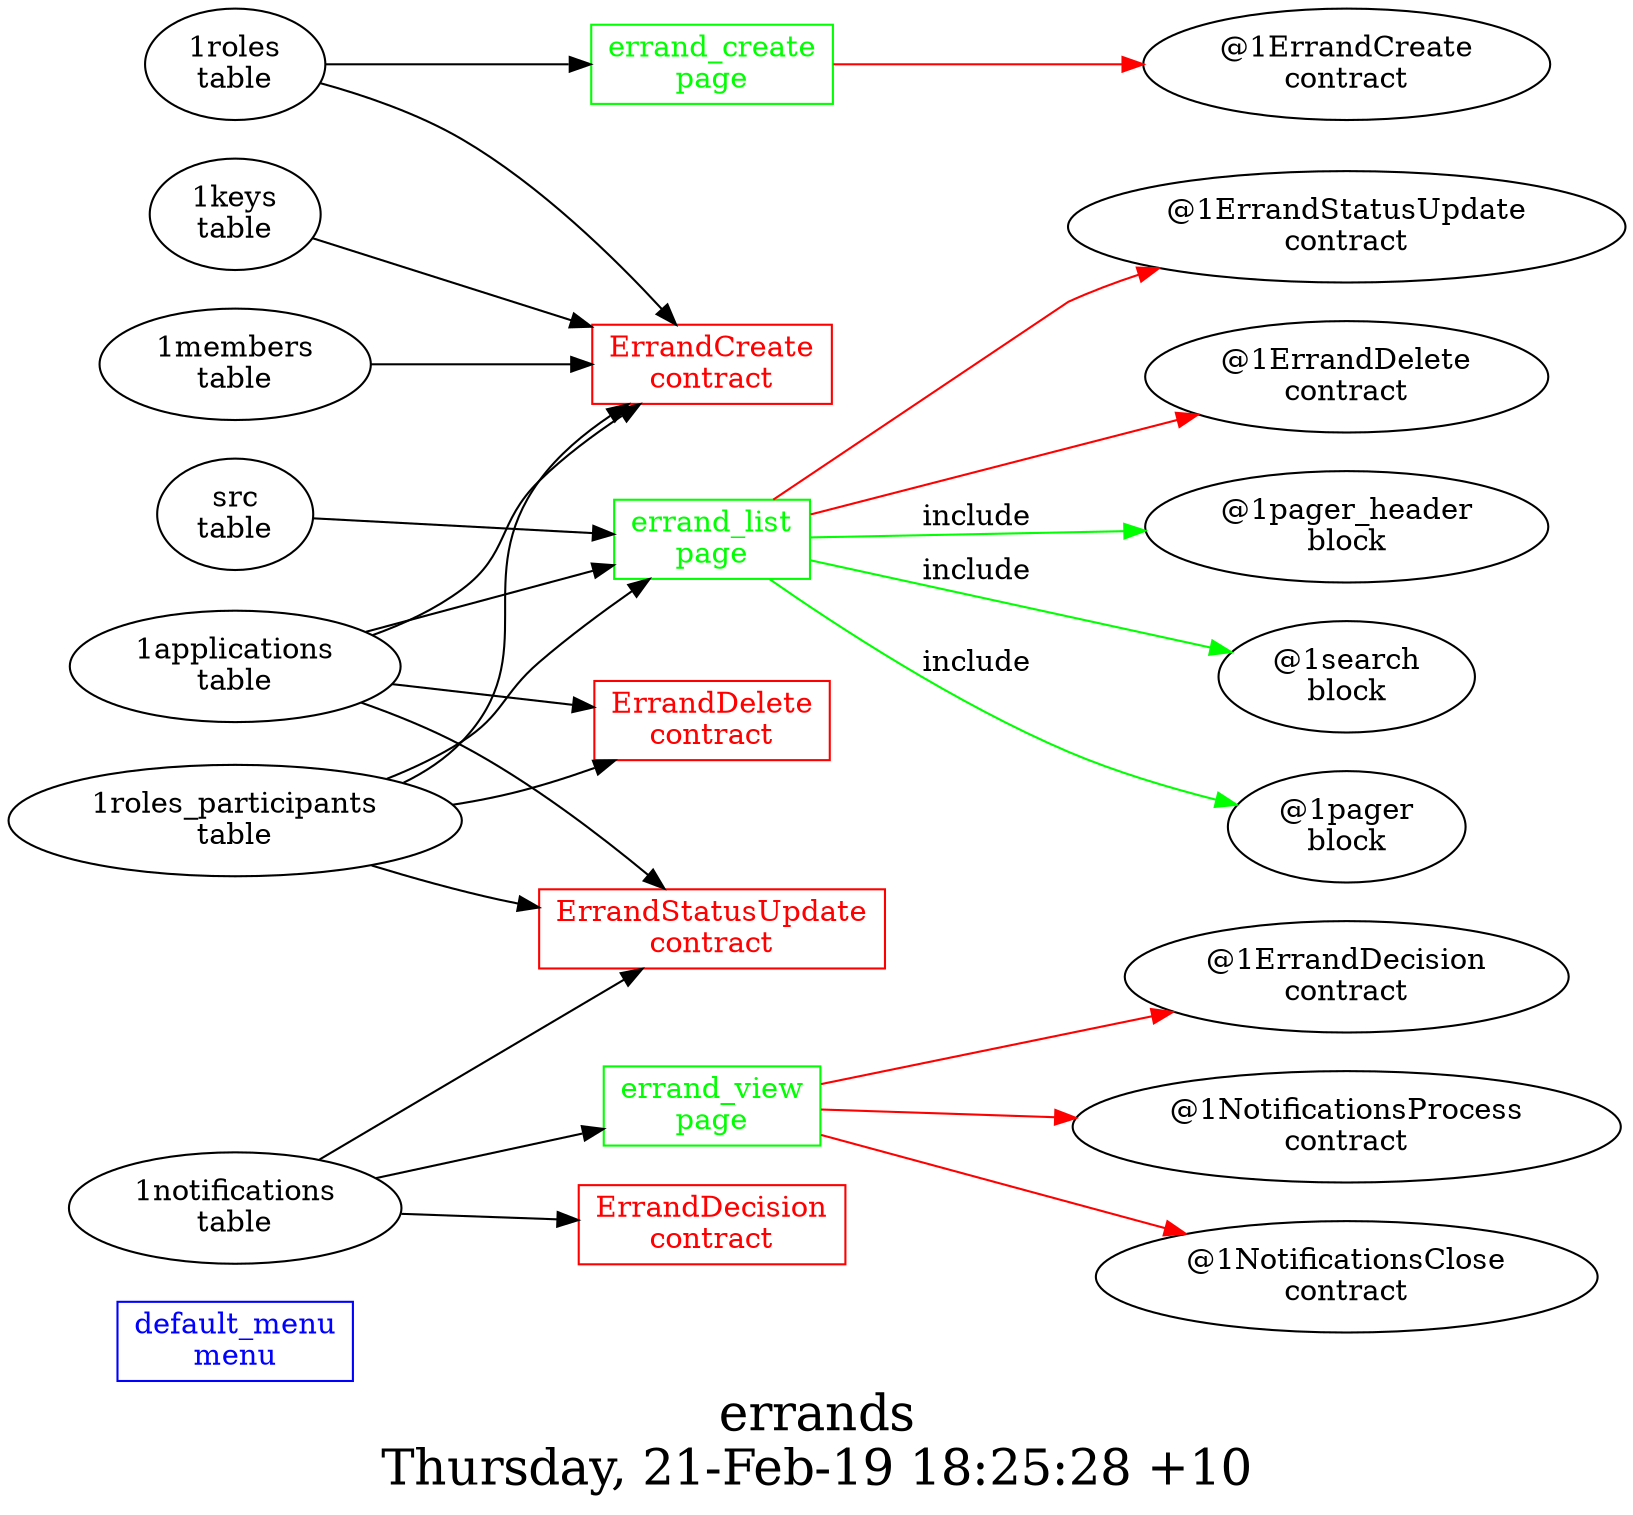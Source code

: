 digraph G {
fontsize="24";
label="errands\nThursday, 21-Feb-19 18:25:28 +10";
nojustify=true;
ordering=out;
rankdir=LR;
size="30";
"default_menu\nmenu" [color=blue, fontcolor=blue, group=menus, shape=record];
"errand_create\npage" -> "@1ErrandCreate\ncontract"  [ color=red ]
"1roles\ntable" -> "errand_create\npage"
"errand_create\npage" [color=green, fontcolor=green, group=pages, shape=record];
"errand_list\npage" -> "@1ErrandStatusUpdate\ncontract"  [ color=red ]
"errand_list\npage" -> "@1ErrandDelete\ncontract"  [ color=red ]
"1applications\ntable" -> "errand_list\npage"
"1roles_participants\ntable" -> "errand_list\npage"
"src\ntable" -> "errand_list\npage"
"errand_list\npage" -> "@1pager_header\nblock"  [ color=green, label=include ]
"errand_list\npage" -> "@1search\nblock"  [ color=green, label=include ]
"errand_list\npage" -> "@1pager\nblock"  [ color=green, label=include ]
"errand_list\npage" [color=green, fontcolor=green, group=pages, shape=record];
"errand_view\npage" -> "@1ErrandDecision\ncontract"  [ color=red ]
"errand_view\npage" -> "@1NotificationsProcess\ncontract"  [ color=red ]
"errand_view\npage" -> "@1NotificationsClose\ncontract"  [ color=red ]
"1notifications\ntable" -> "errand_view\npage"
"errand_view\npage" [color=green, fontcolor=green, group=pages, shape=record];
"1applications\ntable" -> "ErrandCreate\ncontract"
"1roles_participants\ntable" -> "ErrandCreate\ncontract"
"1roles\ntable" -> "ErrandCreate\ncontract"
"1members\ntable" -> "ErrandCreate\ncontract"
"1keys\ntable" -> "ErrandCreate\ncontract"
"ErrandCreate\ncontract" [color=red, fontcolor=red, group=contracts, shape=record];
"1notifications\ntable" -> "ErrandDecision\ncontract"
"ErrandDecision\ncontract" [color=red, fontcolor=red, group=contracts, shape=record];
"1applications\ntable" -> "ErrandDelete\ncontract"
"1roles_participants\ntable" -> "ErrandDelete\ncontract"
"ErrandDelete\ncontract" [color=red, fontcolor=red, group=contracts, shape=record];
"1applications\ntable" -> "ErrandStatusUpdate\ncontract"
"1roles_participants\ntable" -> "ErrandStatusUpdate\ncontract"
"1notifications\ntable" -> "ErrandStatusUpdate\ncontract"
"ErrandStatusUpdate\ncontract" [color=red, fontcolor=red, group=contracts, shape=record];
}
